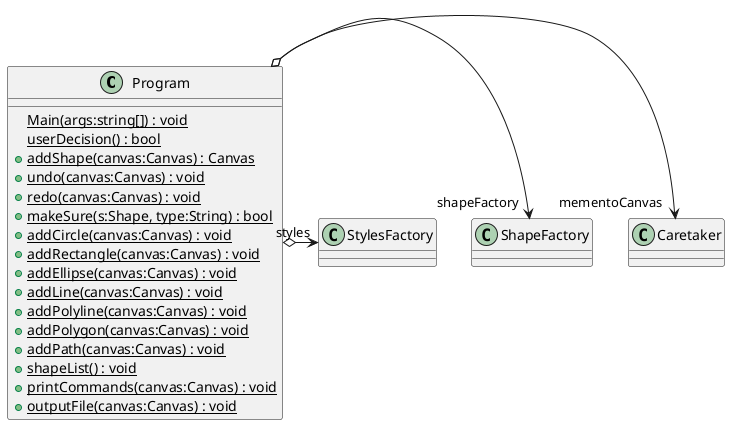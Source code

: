 @startuml
class Program {
    {static} Main(args:string[]) : void
    {static} userDecision() : bool
    + {static} addShape(canvas:Canvas) : Canvas
    + {static} undo(canvas:Canvas) : void
    + {static} redo(canvas:Canvas) : void
    + {static} makeSure(s:Shape, type:String) : bool
    + {static} addCircle(canvas:Canvas) : void
    + {static} addRectangle(canvas:Canvas) : void
    + {static} addEllipse(canvas:Canvas) : void
    + {static} addLine(canvas:Canvas) : void
    + {static} addPolyline(canvas:Canvas) : void
    + {static} addPolygon(canvas:Canvas) : void
    + {static} addPath(canvas:Canvas) : void
    + {static} shapeList() : void
    + {static} printCommands(canvas:Canvas) : void
    + {static} outputFile(canvas:Canvas) : void
}
Program o-> "mementoCanvas" Caretaker
Program o-> "shapeFactory" ShapeFactory
Program o-> "styles" StylesFactory
@enduml
